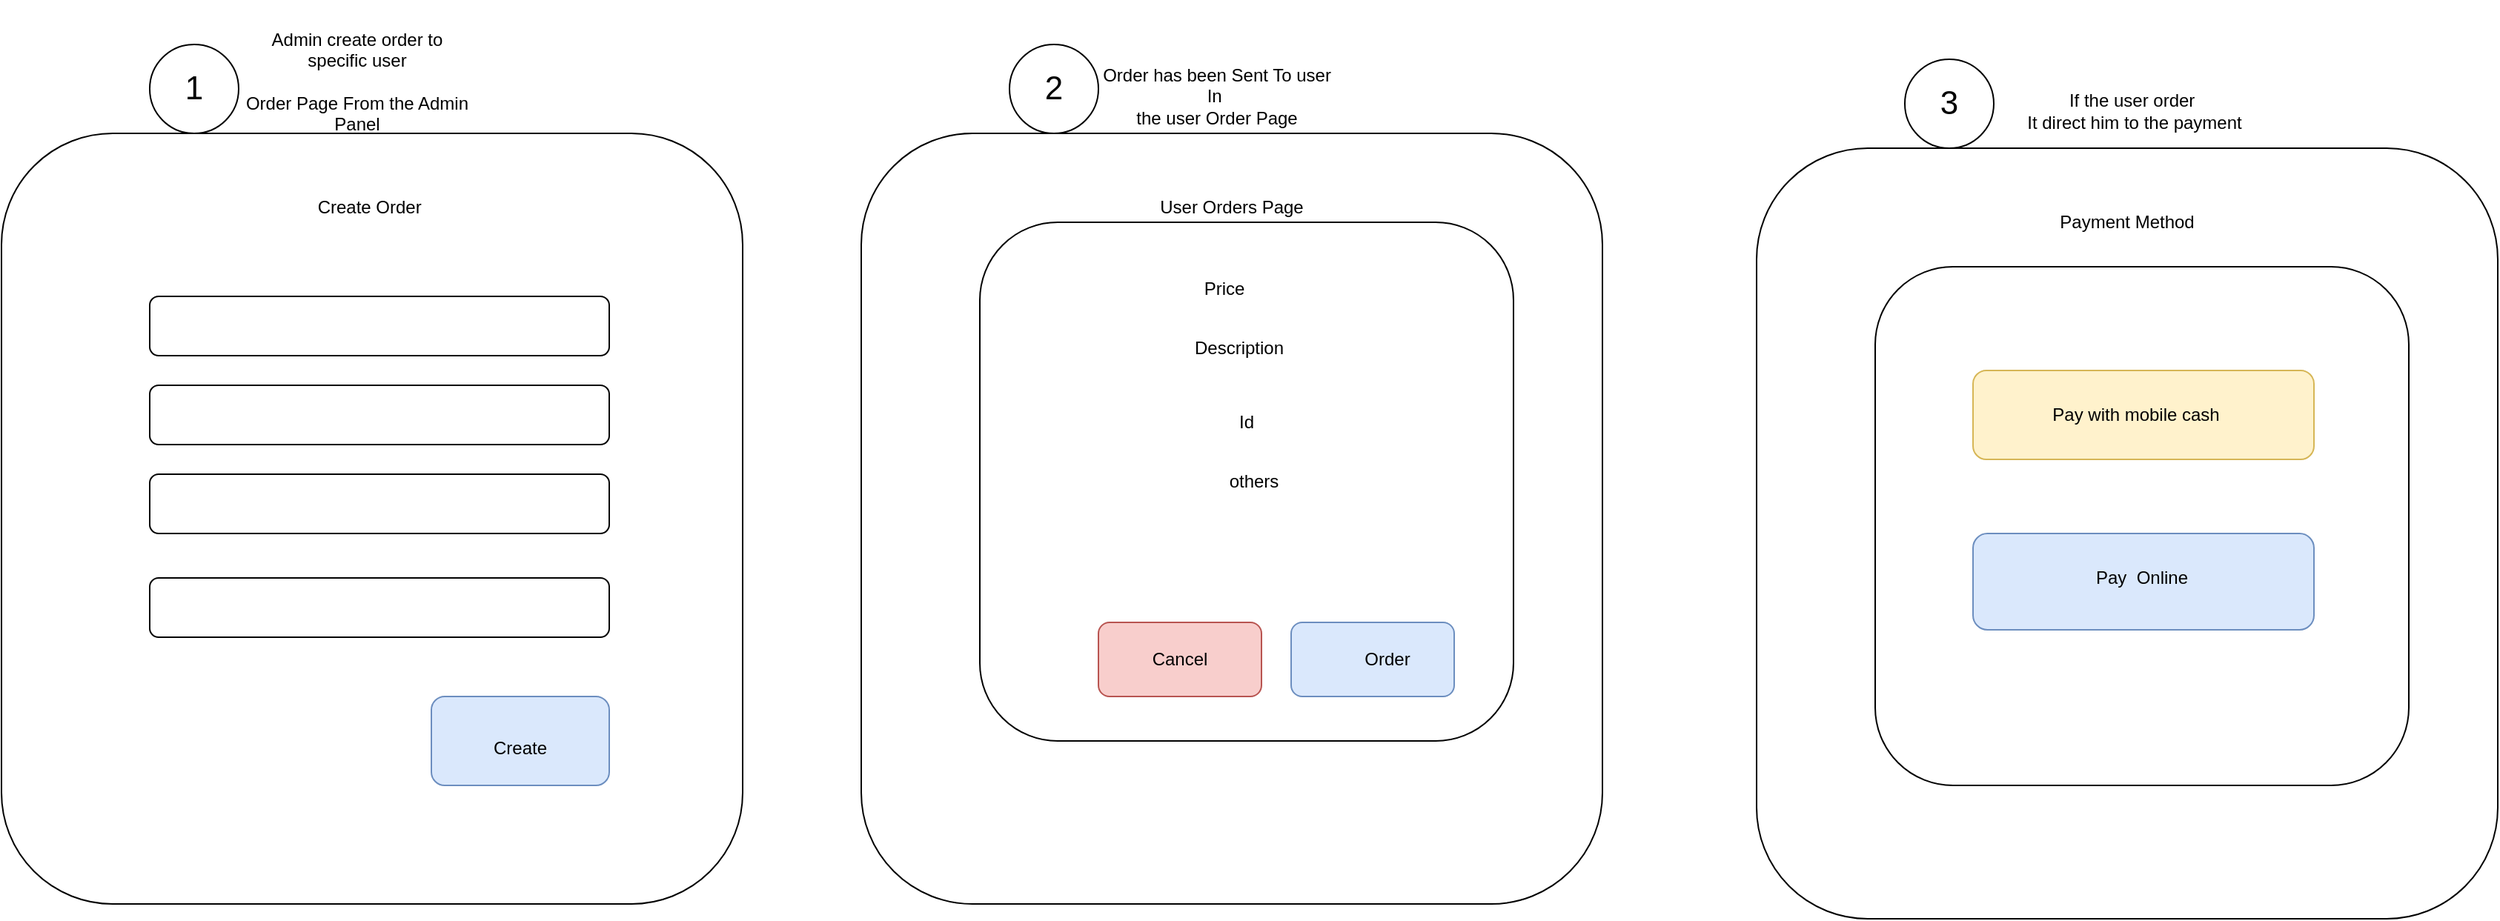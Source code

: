 <mxfile version="14.3.1" type="github">
  <diagram id="3o25HSMV5YpiCVIJ6ohV" name="Page-1">
    <mxGraphModel dx="2178" dy="921" grid="1" gridSize="10" guides="1" tooltips="1" connect="1" arrows="1" fold="1" page="1" pageScale="1" pageWidth="827" pageHeight="1169" math="0" shadow="0">
      <root>
        <mxCell id="0" />
        <mxCell id="1" parent="0" />
        <mxCell id="mdEeN0JOD3glWhn85SWr-1" value="Admin create order to specific user&lt;br&gt;&lt;br&gt;Order Page From the Admin Panel" style="text;html=1;strokeColor=none;fillColor=none;align=center;verticalAlign=middle;whiteSpace=wrap;rounded=0;" parent="1" vertex="1">
          <mxGeometry x="130" y="130" width="160" height="110" as="geometry" />
        </mxCell>
        <mxCell id="mdEeN0JOD3glWhn85SWr-3" value="" style="rounded=1;whiteSpace=wrap;html=1;" parent="1" vertex="1">
          <mxGeometry x="-30" y="220" width="500" height="520" as="geometry" />
        </mxCell>
        <mxCell id="mdEeN0JOD3glWhn85SWr-4" value="Create Order&amp;nbsp;" style="text;html=1;strokeColor=none;fillColor=none;align=center;verticalAlign=middle;whiteSpace=wrap;rounded=0;" parent="1" vertex="1">
          <mxGeometry x="130" y="240" width="180" height="60" as="geometry" />
        </mxCell>
        <mxCell id="mdEeN0JOD3glWhn85SWr-5" value="" style="rounded=1;whiteSpace=wrap;html=1;" parent="1" vertex="1">
          <mxGeometry x="70" y="330" width="310" height="40" as="geometry" />
        </mxCell>
        <mxCell id="mdEeN0JOD3glWhn85SWr-6" value="" style="rounded=1;whiteSpace=wrap;html=1;" parent="1" vertex="1">
          <mxGeometry x="70" y="390" width="310" height="40" as="geometry" />
        </mxCell>
        <mxCell id="mdEeN0JOD3glWhn85SWr-7" value="" style="rounded=1;whiteSpace=wrap;html=1;" parent="1" vertex="1">
          <mxGeometry x="70" y="450" width="310" height="40" as="geometry" />
        </mxCell>
        <mxCell id="mdEeN0JOD3glWhn85SWr-8" value="" style="rounded=1;whiteSpace=wrap;html=1;" parent="1" vertex="1">
          <mxGeometry x="70" y="520" width="310" height="40" as="geometry" />
        </mxCell>
        <mxCell id="mdEeN0JOD3glWhn85SWr-9" value="" style="rounded=1;whiteSpace=wrap;html=1;fillColor=#dae8fc;strokeColor=#6c8ebf;" parent="1" vertex="1">
          <mxGeometry x="260" y="600" width="120" height="60" as="geometry" />
        </mxCell>
        <mxCell id="mdEeN0JOD3glWhn85SWr-10" value="Create" style="text;html=1;strokeColor=none;fillColor=none;align=center;verticalAlign=middle;whiteSpace=wrap;rounded=0;" parent="1" vertex="1">
          <mxGeometry x="285" y="620" width="70" height="30" as="geometry" />
        </mxCell>
        <mxCell id="mdEeN0JOD3glWhn85SWr-11" value="" style="ellipse;whiteSpace=wrap;html=1;aspect=fixed;" parent="1" vertex="1">
          <mxGeometry x="70" y="160" width="60" height="60" as="geometry" />
        </mxCell>
        <mxCell id="mdEeN0JOD3glWhn85SWr-13" value="&lt;font style=&quot;font-size: 22px&quot;&gt;1&lt;/font&gt;" style="text;html=1;strokeColor=none;fillColor=none;align=center;verticalAlign=middle;whiteSpace=wrap;rounded=0;" parent="1" vertex="1">
          <mxGeometry x="80" y="180" width="40" height="20" as="geometry" />
        </mxCell>
        <mxCell id="mdEeN0JOD3glWhn85SWr-14" value="Order has been Sent To user In&amp;nbsp;&lt;br&gt;the user Order Page" style="text;html=1;strokeColor=none;fillColor=none;align=center;verticalAlign=middle;whiteSpace=wrap;rounded=0;" parent="1" vertex="1">
          <mxGeometry x="710" y="140" width="160" height="110" as="geometry" />
        </mxCell>
        <mxCell id="mdEeN0JOD3glWhn85SWr-15" value="" style="rounded=1;whiteSpace=wrap;html=1;" parent="1" vertex="1">
          <mxGeometry x="550" y="220" width="500" height="520" as="geometry" />
        </mxCell>
        <mxCell id="mdEeN0JOD3glWhn85SWr-16" value="User Orders Page" style="text;html=1;strokeColor=none;fillColor=none;align=center;verticalAlign=middle;whiteSpace=wrap;rounded=0;" parent="1" vertex="1">
          <mxGeometry x="710" y="240" width="180" height="60" as="geometry" />
        </mxCell>
        <mxCell id="mdEeN0JOD3glWhn85SWr-20" value="" style="rounded=1;whiteSpace=wrap;html=1;" parent="1" vertex="1">
          <mxGeometry x="630" y="280" width="360" height="350" as="geometry" />
        </mxCell>
        <mxCell id="mdEeN0JOD3glWhn85SWr-21" value="" style="rounded=1;whiteSpace=wrap;html=1;fillColor=#dae8fc;strokeColor=#6c8ebf;" parent="1" vertex="1">
          <mxGeometry x="840" y="550" width="110" height="50" as="geometry" />
        </mxCell>
        <mxCell id="mdEeN0JOD3glWhn85SWr-22" value="Order" style="text;html=1;strokeColor=none;fillColor=none;align=center;verticalAlign=middle;whiteSpace=wrap;rounded=0;" parent="1" vertex="1">
          <mxGeometry x="870" y="560" width="70" height="30" as="geometry" />
        </mxCell>
        <mxCell id="mdEeN0JOD3glWhn85SWr-23" value="" style="ellipse;whiteSpace=wrap;html=1;aspect=fixed;" parent="1" vertex="1">
          <mxGeometry x="650" y="160" width="60" height="60" as="geometry" />
        </mxCell>
        <mxCell id="mdEeN0JOD3glWhn85SWr-24" value="&lt;span style=&quot;font-size: 22px&quot;&gt;2&lt;/span&gt;" style="text;html=1;strokeColor=none;fillColor=none;align=center;verticalAlign=middle;whiteSpace=wrap;rounded=0;" parent="1" vertex="1">
          <mxGeometry x="660" y="180" width="40" height="20" as="geometry" />
        </mxCell>
        <mxCell id="mdEeN0JOD3glWhn85SWr-27" value="" style="rounded=1;whiteSpace=wrap;html=1;fillColor=#f8cecc;strokeColor=#b85450;" parent="1" vertex="1">
          <mxGeometry x="710" y="550" width="110" height="50" as="geometry" />
        </mxCell>
        <mxCell id="mdEeN0JOD3glWhn85SWr-28" value="Cancel" style="text;html=1;strokeColor=none;fillColor=none;align=center;verticalAlign=middle;whiteSpace=wrap;rounded=0;" parent="1" vertex="1">
          <mxGeometry x="740" y="555" width="50" height="40" as="geometry" />
        </mxCell>
        <mxCell id="mdEeN0JOD3glWhn85SWr-30" value="Price" style="text;html=1;strokeColor=none;fillColor=none;align=center;verticalAlign=middle;whiteSpace=wrap;rounded=0;" parent="1" vertex="1">
          <mxGeometry x="660" y="310" width="270" height="30" as="geometry" />
        </mxCell>
        <mxCell id="mdEeN0JOD3glWhn85SWr-31" value="Description" style="text;html=1;strokeColor=none;fillColor=none;align=center;verticalAlign=middle;whiteSpace=wrap;rounded=0;" parent="1" vertex="1">
          <mxGeometry x="670" y="350" width="270" height="30" as="geometry" />
        </mxCell>
        <mxCell id="mdEeN0JOD3glWhn85SWr-32" value="Id" style="text;html=1;strokeColor=none;fillColor=none;align=center;verticalAlign=middle;whiteSpace=wrap;rounded=0;" parent="1" vertex="1">
          <mxGeometry x="675" y="400" width="270" height="30" as="geometry" />
        </mxCell>
        <mxCell id="mdEeN0JOD3glWhn85SWr-33" value="others" style="text;html=1;strokeColor=none;fillColor=none;align=center;verticalAlign=middle;whiteSpace=wrap;rounded=0;" parent="1" vertex="1">
          <mxGeometry x="680" y="440" width="270" height="30" as="geometry" />
        </mxCell>
        <mxCell id="mdEeN0JOD3glWhn85SWr-34" value="" style="rounded=1;whiteSpace=wrap;html=1;" parent="1" vertex="1">
          <mxGeometry x="1154" y="230" width="500" height="520" as="geometry" />
        </mxCell>
        <mxCell id="mdEeN0JOD3glWhn85SWr-35" value="Payment Method" style="text;html=1;strokeColor=none;fillColor=none;align=center;verticalAlign=middle;whiteSpace=wrap;rounded=0;" parent="1" vertex="1">
          <mxGeometry x="1314" y="250" width="180" height="60" as="geometry" />
        </mxCell>
        <mxCell id="mdEeN0JOD3glWhn85SWr-36" value="" style="rounded=1;whiteSpace=wrap;html=1;" parent="1" vertex="1">
          <mxGeometry x="1234" y="310" width="360" height="350" as="geometry" />
        </mxCell>
        <mxCell id="mdEeN0JOD3glWhn85SWr-37" value="" style="rounded=1;whiteSpace=wrap;html=1;fillColor=#dae8fc;strokeColor=#6c8ebf;" parent="1" vertex="1">
          <mxGeometry x="1300" y="490" width="230" height="65" as="geometry" />
        </mxCell>
        <mxCell id="mdEeN0JOD3glWhn85SWr-39" value="" style="ellipse;whiteSpace=wrap;html=1;aspect=fixed;" parent="1" vertex="1">
          <mxGeometry x="1254" y="170" width="60" height="60" as="geometry" />
        </mxCell>
        <mxCell id="mdEeN0JOD3glWhn85SWr-40" value="&lt;span style=&quot;font-size: 22px&quot;&gt;3&lt;/span&gt;" style="text;html=1;strokeColor=none;fillColor=none;align=center;verticalAlign=middle;whiteSpace=wrap;rounded=0;" parent="1" vertex="1">
          <mxGeometry x="1264" y="190" width="40" height="20" as="geometry" />
        </mxCell>
        <mxCell id="mdEeN0JOD3glWhn85SWr-41" value="" style="rounded=1;whiteSpace=wrap;html=1;fillColor=#fff2cc;strokeColor=#d6b656;" parent="1" vertex="1">
          <mxGeometry x="1300" y="380" width="230" height="60" as="geometry" />
        </mxCell>
        <mxCell id="mdEeN0JOD3glWhn85SWr-47" value="If the user order&amp;nbsp;&lt;br&gt;It direct him to the payment" style="text;html=1;strokeColor=none;fillColor=none;align=center;verticalAlign=middle;whiteSpace=wrap;rounded=0;" parent="1" vertex="1">
          <mxGeometry x="1329" y="150" width="160" height="110" as="geometry" />
        </mxCell>
        <mxCell id="mdEeN0JOD3glWhn85SWr-51" value="Pay with mobile cash" style="text;html=1;strokeColor=none;fillColor=none;align=center;verticalAlign=middle;whiteSpace=wrap;rounded=0;" parent="1" vertex="1">
          <mxGeometry x="1310" y="380" width="200" height="60" as="geometry" />
        </mxCell>
        <mxCell id="mdEeN0JOD3glWhn85SWr-52" value="Pay &amp;nbsp;Online" style="text;html=1;strokeColor=none;fillColor=none;align=center;verticalAlign=middle;whiteSpace=wrap;rounded=0;" parent="1" vertex="1">
          <mxGeometry x="1314" y="490" width="200" height="60" as="geometry" />
        </mxCell>
      </root>
    </mxGraphModel>
  </diagram>
</mxfile>
